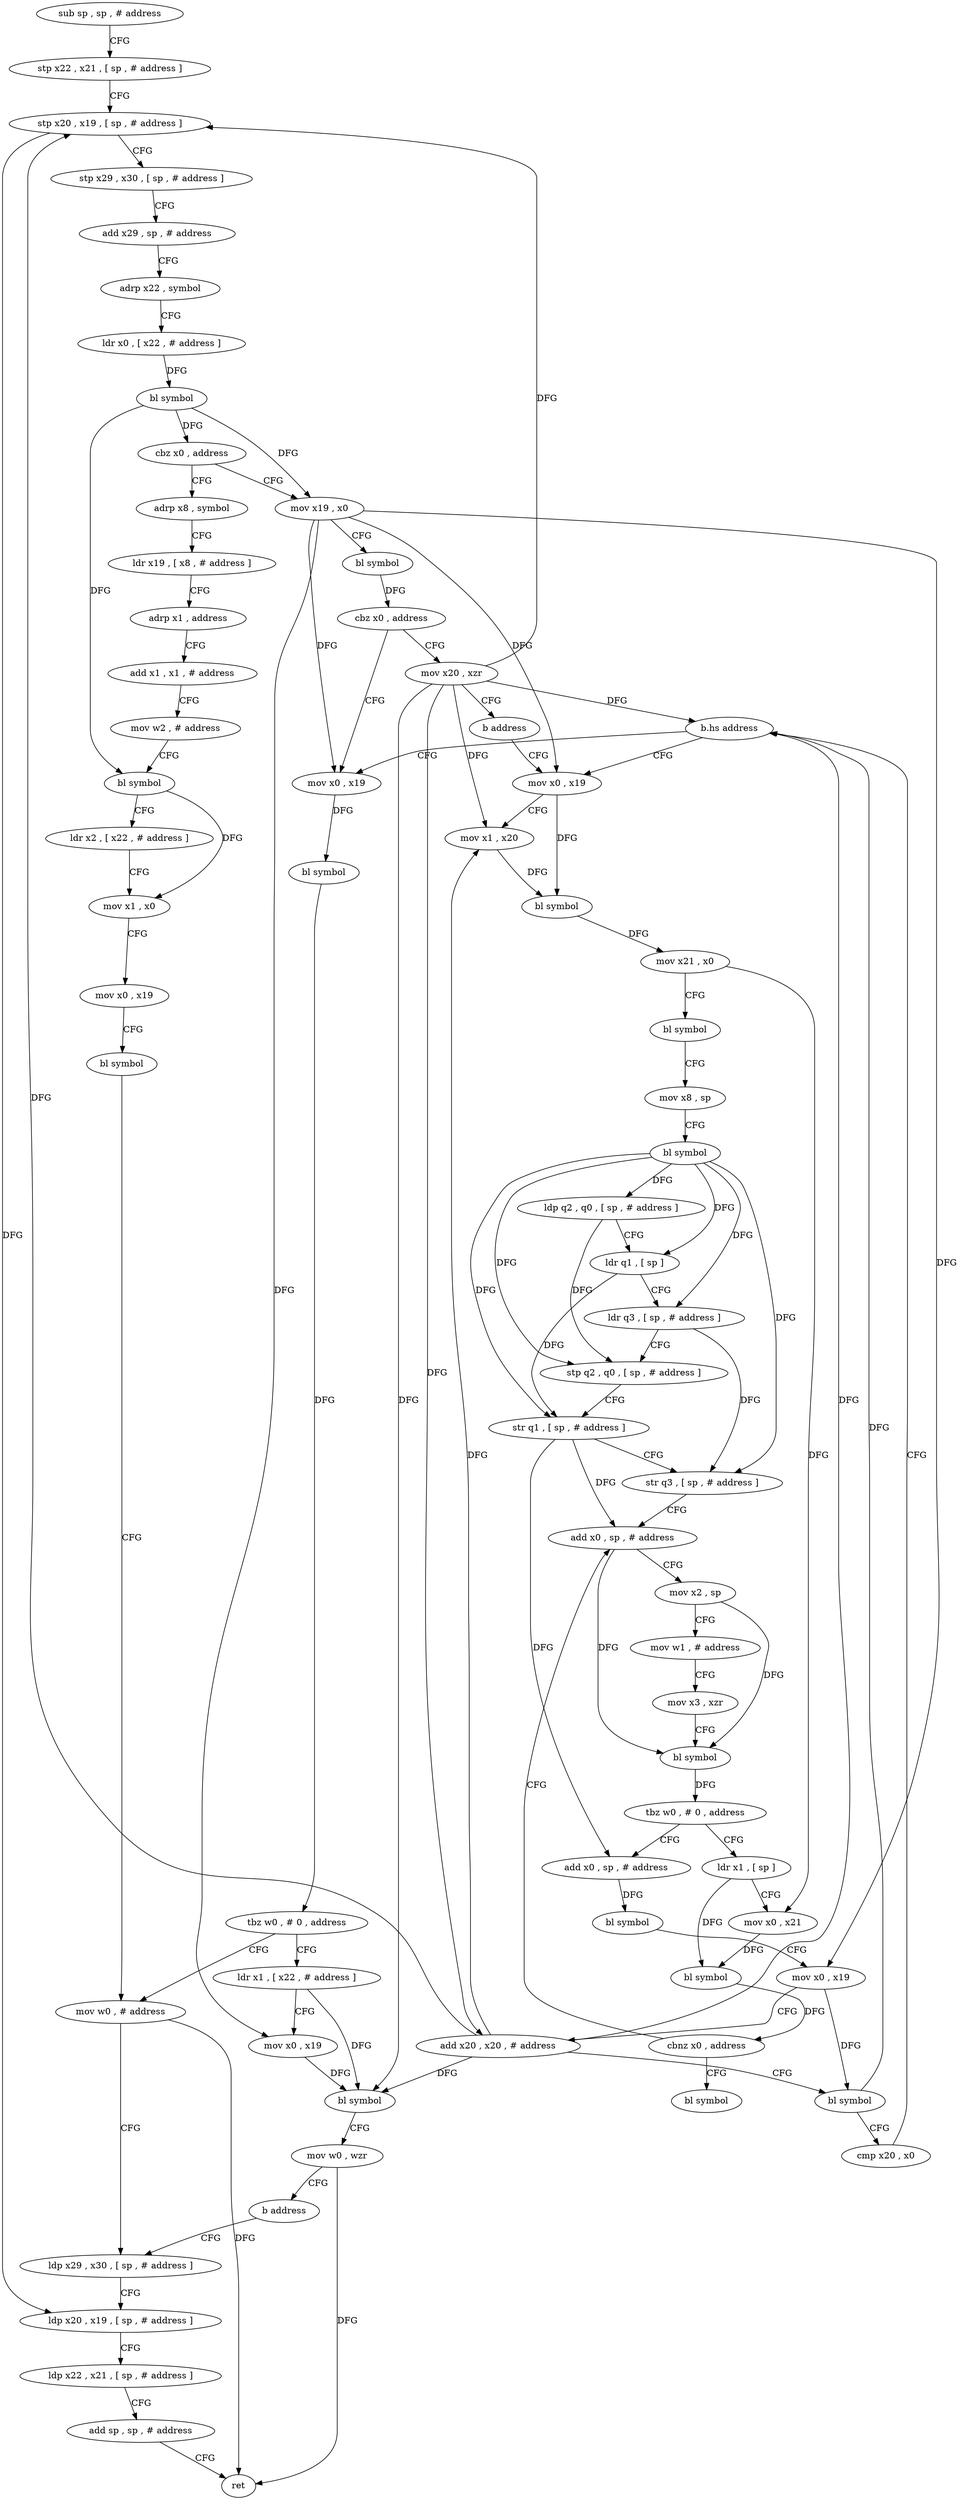 digraph "func" {
"4216828" [label = "sub sp , sp , # address" ]
"4216832" [label = "stp x22 , x21 , [ sp , # address ]" ]
"4216836" [label = "stp x20 , x19 , [ sp , # address ]" ]
"4216840" [label = "stp x29 , x30 , [ sp , # address ]" ]
"4216844" [label = "add x29 , sp , # address" ]
"4216848" [label = "adrp x22 , symbol" ]
"4216852" [label = "ldr x0 , [ x22 , # address ]" ]
"4216856" [label = "bl symbol" ]
"4216860" [label = "cbz x0 , address" ]
"4217044" [label = "adrp x8 , symbol" ]
"4216864" [label = "mov x19 , x0" ]
"4217048" [label = "ldr x19 , [ x8 , # address ]" ]
"4217052" [label = "adrp x1 , address" ]
"4217056" [label = "add x1 , x1 , # address" ]
"4217060" [label = "mov w2 , # address" ]
"4217064" [label = "bl symbol" ]
"4217068" [label = "ldr x2 , [ x22 , # address ]" ]
"4217072" [label = "mov x1 , x0" ]
"4217076" [label = "mov x0 , x19" ]
"4217080" [label = "bl symbol" ]
"4217084" [label = "mov w0 , # address" ]
"4216868" [label = "bl symbol" ]
"4216872" [label = "cbz x0 , address" ]
"4217012" [label = "mov x0 , x19" ]
"4216876" [label = "mov x20 , xzr" ]
"4217016" [label = "bl symbol" ]
"4217020" [label = "tbz w0 , # 0 , address" ]
"4217024" [label = "ldr x1 , [ x22 , # address ]" ]
"4216880" [label = "b address" ]
"4216912" [label = "mov x0 , x19" ]
"4217088" [label = "ldp x29 , x30 , [ sp , # address ]" ]
"4217028" [label = "mov x0 , x19" ]
"4217032" [label = "bl symbol" ]
"4217036" [label = "mov w0 , wzr" ]
"4217040" [label = "b address" ]
"4216916" [label = "mov x1 , x20" ]
"4216920" [label = "bl symbol" ]
"4216924" [label = "mov x21 , x0" ]
"4216928" [label = "bl symbol" ]
"4216932" [label = "mov x8 , sp" ]
"4216936" [label = "bl symbol" ]
"4216940" [label = "ldp q2 , q0 , [ sp , # address ]" ]
"4216944" [label = "ldr q1 , [ sp ]" ]
"4216948" [label = "ldr q3 , [ sp , # address ]" ]
"4216952" [label = "stp q2 , q0 , [ sp , # address ]" ]
"4216956" [label = "str q1 , [ sp , # address ]" ]
"4216960" [label = "str q3 , [ sp , # address ]" ]
"4216964" [label = "add x0 , sp , # address" ]
"4217092" [label = "ldp x20 , x19 , [ sp , # address ]" ]
"4217096" [label = "ldp x22 , x21 , [ sp , # address ]" ]
"4217100" [label = "add sp , sp , # address" ]
"4217104" [label = "ret" ]
"4216884" [label = "add x0 , sp , # address" ]
"4216888" [label = "bl symbol" ]
"4216892" [label = "mov x0 , x19" ]
"4216896" [label = "add x20 , x20 , # address" ]
"4216900" [label = "bl symbol" ]
"4216904" [label = "cmp x20 , x0" ]
"4216908" [label = "b.hs address" ]
"4216988" [label = "ldr x1 , [ sp ]" ]
"4216992" [label = "mov x0 , x21" ]
"4216996" [label = "bl symbol" ]
"4217000" [label = "cbnz x0 , address" ]
"4217004" [label = "bl symbol" ]
"4216968" [label = "mov x2 , sp" ]
"4216972" [label = "mov w1 , # address" ]
"4216976" [label = "mov x3 , xzr" ]
"4216980" [label = "bl symbol" ]
"4216984" [label = "tbz w0 , # 0 , address" ]
"4216828" -> "4216832" [ label = "CFG" ]
"4216832" -> "4216836" [ label = "CFG" ]
"4216836" -> "4216840" [ label = "CFG" ]
"4216836" -> "4217092" [ label = "DFG" ]
"4216840" -> "4216844" [ label = "CFG" ]
"4216844" -> "4216848" [ label = "CFG" ]
"4216848" -> "4216852" [ label = "CFG" ]
"4216852" -> "4216856" [ label = "DFG" ]
"4216856" -> "4216860" [ label = "DFG" ]
"4216856" -> "4217064" [ label = "DFG" ]
"4216856" -> "4216864" [ label = "DFG" ]
"4216860" -> "4217044" [ label = "CFG" ]
"4216860" -> "4216864" [ label = "CFG" ]
"4217044" -> "4217048" [ label = "CFG" ]
"4216864" -> "4216868" [ label = "CFG" ]
"4216864" -> "4217012" [ label = "DFG" ]
"4216864" -> "4217028" [ label = "DFG" ]
"4216864" -> "4216912" [ label = "DFG" ]
"4216864" -> "4216892" [ label = "DFG" ]
"4217048" -> "4217052" [ label = "CFG" ]
"4217052" -> "4217056" [ label = "CFG" ]
"4217056" -> "4217060" [ label = "CFG" ]
"4217060" -> "4217064" [ label = "CFG" ]
"4217064" -> "4217068" [ label = "CFG" ]
"4217064" -> "4217072" [ label = "DFG" ]
"4217068" -> "4217072" [ label = "CFG" ]
"4217072" -> "4217076" [ label = "CFG" ]
"4217076" -> "4217080" [ label = "CFG" ]
"4217080" -> "4217084" [ label = "CFG" ]
"4217084" -> "4217088" [ label = "CFG" ]
"4217084" -> "4217104" [ label = "DFG" ]
"4216868" -> "4216872" [ label = "DFG" ]
"4216872" -> "4217012" [ label = "CFG" ]
"4216872" -> "4216876" [ label = "CFG" ]
"4217012" -> "4217016" [ label = "DFG" ]
"4216876" -> "4216880" [ label = "CFG" ]
"4216876" -> "4216836" [ label = "DFG" ]
"4216876" -> "4217032" [ label = "DFG" ]
"4216876" -> "4216916" [ label = "DFG" ]
"4216876" -> "4216896" [ label = "DFG" ]
"4216876" -> "4216908" [ label = "DFG" ]
"4217016" -> "4217020" [ label = "DFG" ]
"4217020" -> "4217084" [ label = "CFG" ]
"4217020" -> "4217024" [ label = "CFG" ]
"4217024" -> "4217028" [ label = "CFG" ]
"4217024" -> "4217032" [ label = "DFG" ]
"4216880" -> "4216912" [ label = "CFG" ]
"4216912" -> "4216916" [ label = "CFG" ]
"4216912" -> "4216920" [ label = "DFG" ]
"4217088" -> "4217092" [ label = "CFG" ]
"4217028" -> "4217032" [ label = "DFG" ]
"4217032" -> "4217036" [ label = "CFG" ]
"4217036" -> "4217040" [ label = "CFG" ]
"4217036" -> "4217104" [ label = "DFG" ]
"4217040" -> "4217088" [ label = "CFG" ]
"4216916" -> "4216920" [ label = "DFG" ]
"4216920" -> "4216924" [ label = "DFG" ]
"4216924" -> "4216928" [ label = "CFG" ]
"4216924" -> "4216992" [ label = "DFG" ]
"4216928" -> "4216932" [ label = "CFG" ]
"4216932" -> "4216936" [ label = "CFG" ]
"4216936" -> "4216940" [ label = "DFG" ]
"4216936" -> "4216952" [ label = "DFG" ]
"4216936" -> "4216944" [ label = "DFG" ]
"4216936" -> "4216956" [ label = "DFG" ]
"4216936" -> "4216948" [ label = "DFG" ]
"4216936" -> "4216960" [ label = "DFG" ]
"4216940" -> "4216944" [ label = "CFG" ]
"4216940" -> "4216952" [ label = "DFG" ]
"4216944" -> "4216948" [ label = "CFG" ]
"4216944" -> "4216956" [ label = "DFG" ]
"4216948" -> "4216952" [ label = "CFG" ]
"4216948" -> "4216960" [ label = "DFG" ]
"4216952" -> "4216956" [ label = "CFG" ]
"4216956" -> "4216960" [ label = "CFG" ]
"4216956" -> "4216964" [ label = "DFG" ]
"4216956" -> "4216884" [ label = "DFG" ]
"4216960" -> "4216964" [ label = "CFG" ]
"4216964" -> "4216968" [ label = "CFG" ]
"4216964" -> "4216980" [ label = "DFG" ]
"4217092" -> "4217096" [ label = "CFG" ]
"4217096" -> "4217100" [ label = "CFG" ]
"4217100" -> "4217104" [ label = "CFG" ]
"4216884" -> "4216888" [ label = "DFG" ]
"4216888" -> "4216892" [ label = "CFG" ]
"4216892" -> "4216896" [ label = "CFG" ]
"4216892" -> "4216900" [ label = "DFG" ]
"4216896" -> "4216900" [ label = "CFG" ]
"4216896" -> "4216836" [ label = "DFG" ]
"4216896" -> "4217032" [ label = "DFG" ]
"4216896" -> "4216916" [ label = "DFG" ]
"4216896" -> "4216908" [ label = "DFG" ]
"4216900" -> "4216904" [ label = "CFG" ]
"4216900" -> "4216908" [ label = "DFG" ]
"4216904" -> "4216908" [ label = "CFG" ]
"4216908" -> "4217012" [ label = "CFG" ]
"4216908" -> "4216912" [ label = "CFG" ]
"4216988" -> "4216992" [ label = "CFG" ]
"4216988" -> "4216996" [ label = "DFG" ]
"4216992" -> "4216996" [ label = "DFG" ]
"4216996" -> "4217000" [ label = "DFG" ]
"4217000" -> "4216964" [ label = "CFG" ]
"4217000" -> "4217004" [ label = "CFG" ]
"4216968" -> "4216972" [ label = "CFG" ]
"4216968" -> "4216980" [ label = "DFG" ]
"4216972" -> "4216976" [ label = "CFG" ]
"4216976" -> "4216980" [ label = "CFG" ]
"4216980" -> "4216984" [ label = "DFG" ]
"4216984" -> "4216884" [ label = "CFG" ]
"4216984" -> "4216988" [ label = "CFG" ]
}

